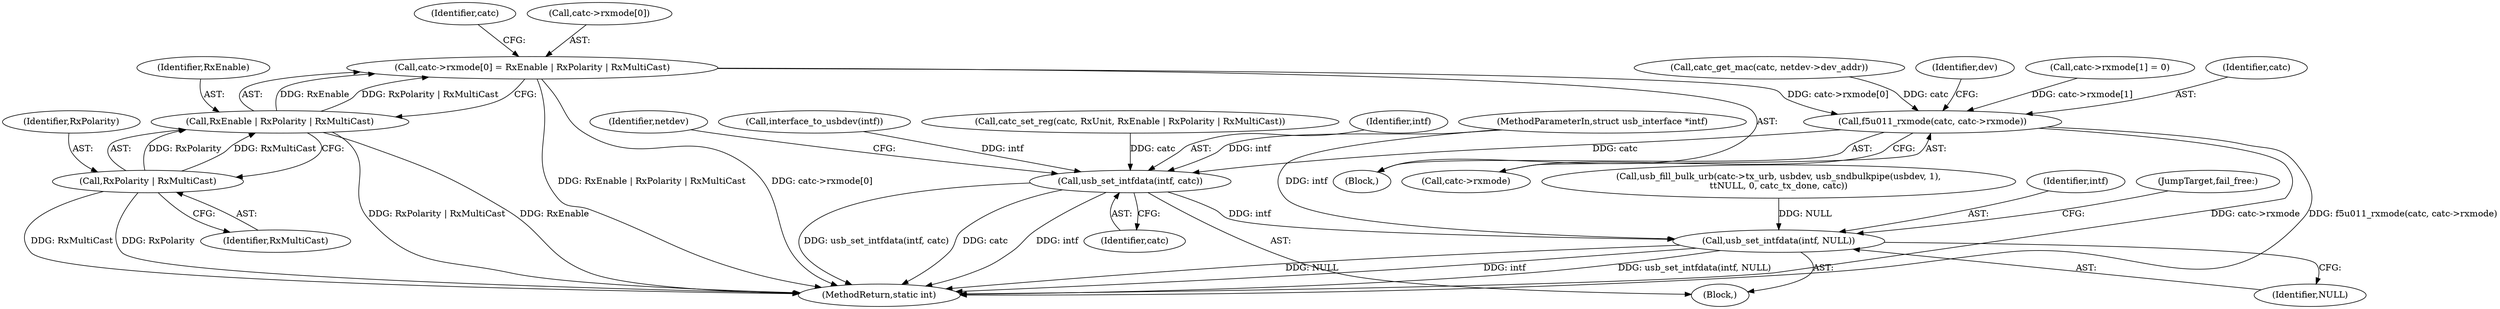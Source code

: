 digraph "0_linux_2d6a0e9de03ee658a9adc3bfb2f0ca55dff1e478@array" {
"1000591" [label="(Call,catc->rxmode[0] = RxEnable | RxPolarity | RxMultiCast)"];
"1000597" [label="(Call,RxEnable | RxPolarity | RxMultiCast)"];
"1000599" [label="(Call,RxPolarity | RxMultiCast)"];
"1000609" [label="(Call,f5u011_rxmode(catc, catc->rxmode))"];
"1000617" [label="(Call,usb_set_intfdata(intf, catc))"];
"1000636" [label="(Call,usb_set_intfdata(intf, NULL))"];
"1000605" [label="(Identifier,catc)"];
"1000592" [label="(Call,catc->rxmode[0])"];
"1000102" [label="(MethodParameterIn,struct usb_interface *intf)"];
"1000591" [label="(Call,catc->rxmode[0] = RxEnable | RxPolarity | RxMultiCast)"];
"1000618" [label="(Identifier,intf)"];
"1000577" [label="(Block,)"];
"1000602" [label="(Call,catc->rxmode[1] = 0)"];
"1000638" [label="(Identifier,NULL)"];
"1000621" [label="(Identifier,netdev)"];
"1000599" [label="(Call,RxPolarity | RxMultiCast)"];
"1000660" [label="(MethodReturn,static int)"];
"1000609" [label="(Call,f5u011_rxmode(catc, catc->rxmode))"];
"1000342" [label="(Call,usb_fill_bulk_urb(catc->tx_urb, usbdev, usb_sndbulkpipe(usbdev, 1),\n\t\tNULL, 0, catc_tx_done, catc))"];
"1000617" [label="(Call,usb_set_intfdata(intf, catc))"];
"1000597" [label="(Call,RxEnable | RxPolarity | RxMultiCast)"];
"1000610" [label="(Identifier,catc)"];
"1000115" [label="(Call,interface_to_usbdev(intf))"];
"1000619" [label="(Identifier,catc)"];
"1000104" [label="(Block,)"];
"1000583" [label="(Call,catc_get_mac(catc, netdev->dev_addr))"];
"1000637" [label="(Identifier,intf)"];
"1000639" [label="(JumpTarget,fail_free:)"];
"1000636" [label="(Call,usb_set_intfdata(intf, NULL))"];
"1000611" [label="(Call,catc->rxmode)"];
"1000601" [label="(Identifier,RxMultiCast)"];
"1000615" [label="(Identifier,dev)"];
"1000568" [label="(Call,catc_set_reg(catc, RxUnit, RxEnable | RxPolarity | RxMultiCast))"];
"1000598" [label="(Identifier,RxEnable)"];
"1000600" [label="(Identifier,RxPolarity)"];
"1000591" -> "1000577"  [label="AST: "];
"1000591" -> "1000597"  [label="CFG: "];
"1000592" -> "1000591"  [label="AST: "];
"1000597" -> "1000591"  [label="AST: "];
"1000605" -> "1000591"  [label="CFG: "];
"1000591" -> "1000660"  [label="DDG: RxEnable | RxPolarity | RxMultiCast"];
"1000591" -> "1000660"  [label="DDG: catc->rxmode[0]"];
"1000597" -> "1000591"  [label="DDG: RxEnable"];
"1000597" -> "1000591"  [label="DDG: RxPolarity | RxMultiCast"];
"1000591" -> "1000609"  [label="DDG: catc->rxmode[0]"];
"1000597" -> "1000599"  [label="CFG: "];
"1000598" -> "1000597"  [label="AST: "];
"1000599" -> "1000597"  [label="AST: "];
"1000597" -> "1000660"  [label="DDG: RxPolarity | RxMultiCast"];
"1000597" -> "1000660"  [label="DDG: RxEnable"];
"1000599" -> "1000597"  [label="DDG: RxPolarity"];
"1000599" -> "1000597"  [label="DDG: RxMultiCast"];
"1000599" -> "1000601"  [label="CFG: "];
"1000600" -> "1000599"  [label="AST: "];
"1000601" -> "1000599"  [label="AST: "];
"1000599" -> "1000660"  [label="DDG: RxPolarity"];
"1000599" -> "1000660"  [label="DDG: RxMultiCast"];
"1000609" -> "1000577"  [label="AST: "];
"1000609" -> "1000611"  [label="CFG: "];
"1000610" -> "1000609"  [label="AST: "];
"1000611" -> "1000609"  [label="AST: "];
"1000615" -> "1000609"  [label="CFG: "];
"1000609" -> "1000660"  [label="DDG: catc->rxmode"];
"1000609" -> "1000660"  [label="DDG: f5u011_rxmode(catc, catc->rxmode)"];
"1000583" -> "1000609"  [label="DDG: catc"];
"1000602" -> "1000609"  [label="DDG: catc->rxmode[1]"];
"1000609" -> "1000617"  [label="DDG: catc"];
"1000617" -> "1000104"  [label="AST: "];
"1000617" -> "1000619"  [label="CFG: "];
"1000618" -> "1000617"  [label="AST: "];
"1000619" -> "1000617"  [label="AST: "];
"1000621" -> "1000617"  [label="CFG: "];
"1000617" -> "1000660"  [label="DDG: intf"];
"1000617" -> "1000660"  [label="DDG: usb_set_intfdata(intf, catc)"];
"1000617" -> "1000660"  [label="DDG: catc"];
"1000115" -> "1000617"  [label="DDG: intf"];
"1000102" -> "1000617"  [label="DDG: intf"];
"1000568" -> "1000617"  [label="DDG: catc"];
"1000617" -> "1000636"  [label="DDG: intf"];
"1000636" -> "1000104"  [label="AST: "];
"1000636" -> "1000638"  [label="CFG: "];
"1000637" -> "1000636"  [label="AST: "];
"1000638" -> "1000636"  [label="AST: "];
"1000639" -> "1000636"  [label="CFG: "];
"1000636" -> "1000660"  [label="DDG: NULL"];
"1000636" -> "1000660"  [label="DDG: intf"];
"1000636" -> "1000660"  [label="DDG: usb_set_intfdata(intf, NULL)"];
"1000102" -> "1000636"  [label="DDG: intf"];
"1000342" -> "1000636"  [label="DDG: NULL"];
}
